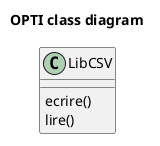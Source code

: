 '-----------------------------------
' UML concepts illustrated
' JMB 2014
'-----------------------------------
@startuml
'-----------------------------------
title <b>OPTI</b> class diagram

class LibCSV {
	ecrire()
	lire()
}

'-----------------------------------
@enduml
'-----------------------------------
